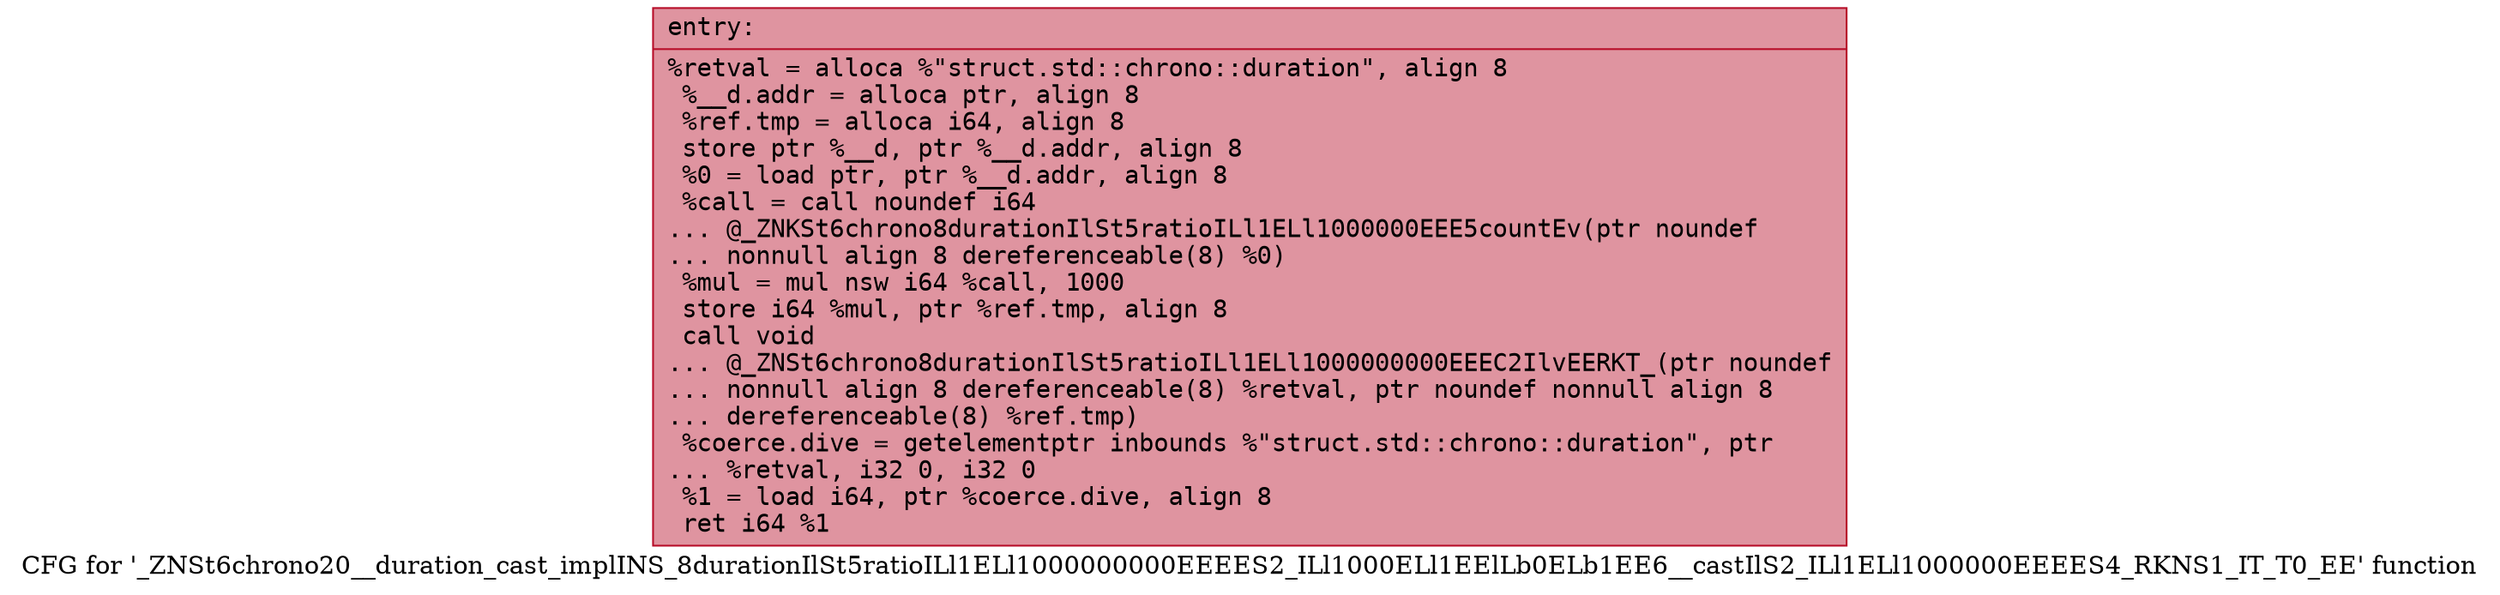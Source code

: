 digraph "CFG for '_ZNSt6chrono20__duration_cast_implINS_8durationIlSt5ratioILl1ELl1000000000EEEES2_ILl1000ELl1EElLb0ELb1EE6__castIlS2_ILl1ELl1000000EEEES4_RKNS1_IT_T0_EE' function" {
	label="CFG for '_ZNSt6chrono20__duration_cast_implINS_8durationIlSt5ratioILl1ELl1000000000EEEES2_ILl1000ELl1EElLb0ELb1EE6__castIlS2_ILl1ELl1000000EEEES4_RKNS1_IT_T0_EE' function";

	Node0x5651cd87b0b0 [shape=record,color="#b70d28ff", style=filled, fillcolor="#b70d2870" fontname="Courier",label="{entry:\l|  %retval = alloca %\"struct.std::chrono::duration\", align 8\l  %__d.addr = alloca ptr, align 8\l  %ref.tmp = alloca i64, align 8\l  store ptr %__d, ptr %__d.addr, align 8\l  %0 = load ptr, ptr %__d.addr, align 8\l  %call = call noundef i64\l... @_ZNKSt6chrono8durationIlSt5ratioILl1ELl1000000EEE5countEv(ptr noundef\l... nonnull align 8 dereferenceable(8) %0)\l  %mul = mul nsw i64 %call, 1000\l  store i64 %mul, ptr %ref.tmp, align 8\l  call void\l... @_ZNSt6chrono8durationIlSt5ratioILl1ELl1000000000EEEC2IlvEERKT_(ptr noundef\l... nonnull align 8 dereferenceable(8) %retval, ptr noundef nonnull align 8\l... dereferenceable(8) %ref.tmp)\l  %coerce.dive = getelementptr inbounds %\"struct.std::chrono::duration\", ptr\l... %retval, i32 0, i32 0\l  %1 = load i64, ptr %coerce.dive, align 8\l  ret i64 %1\l}"];
}
